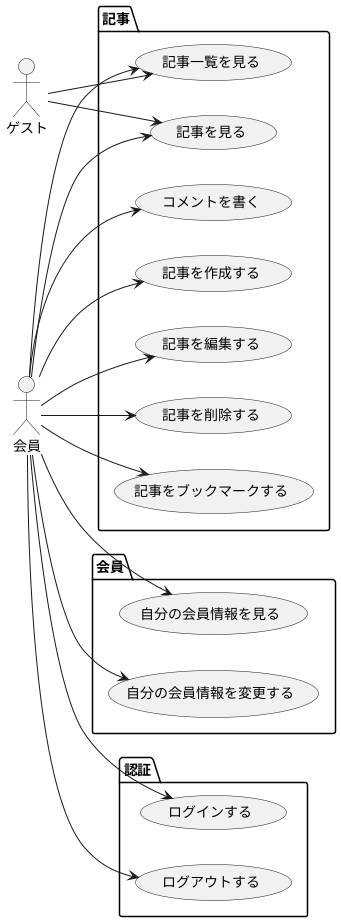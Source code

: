 @startuml blog_usecase
left to right direction
actor 会員 as c
actor ゲスト as v
package 記事 {
usecase "記事を作成する" as articleCreate
usecase "記事を編集する" as articleEdit
usecase "記事を削除する" as articleDelete
usecase "記事をブックマークする" as articleCreateFavorite
usecase "記事を見る" as articleRead
usecase "記事一覧を見る" as articleReadAll
usecase "コメントを書く" as articleCreateComment
}
package 会員 {
usecase "自分の会員情報を見る" as userRead
usecase "自分の会員情報を変更する" as userUpdate
}
package 認証 {
usecase "ログインする" as authLogin
usecase "ログアウトする" as authLogout
}

c --> articleCreate
c --> articleEdit
c --> articleDelete
c --> articleCreateFavorite
c --> articleRead
c --> articleReadAll
c --> articleCreateComment
c --> userRead
c --> userUpdate
c --> authLogin
c --> authLogout
v --> articleRead
v --> articleReadAll
@enduml